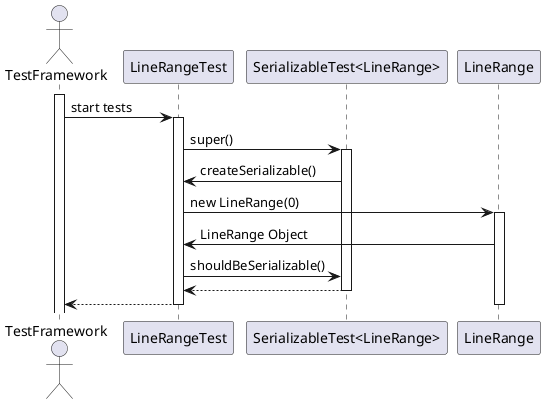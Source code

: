 @startuml
actor TestFramework
participant LineRangeTest
participant "SerializableTest<LineRange>" as SerializableTest
participant LineRange

activate TestFramework
TestFramework -> LineRangeTest : start tests

activate LineRangeTest
LineRangeTest -> SerializableTest : super()

activate SerializableTest
SerializableTest -> LineRangeTest : createSerializable()
LineRangeTest -> LineRange : new LineRange(0)

activate LineRange
LineRange -> LineRangeTest : LineRange Object

LineRangeTest -> SerializableTest : shouldBeSerializable()
SerializableTest --> LineRangeTest
deactivate SerializableTest

LineRangeTest --> TestFramework

deactivate LineRange
deactivate LineRangeTest
@enduml